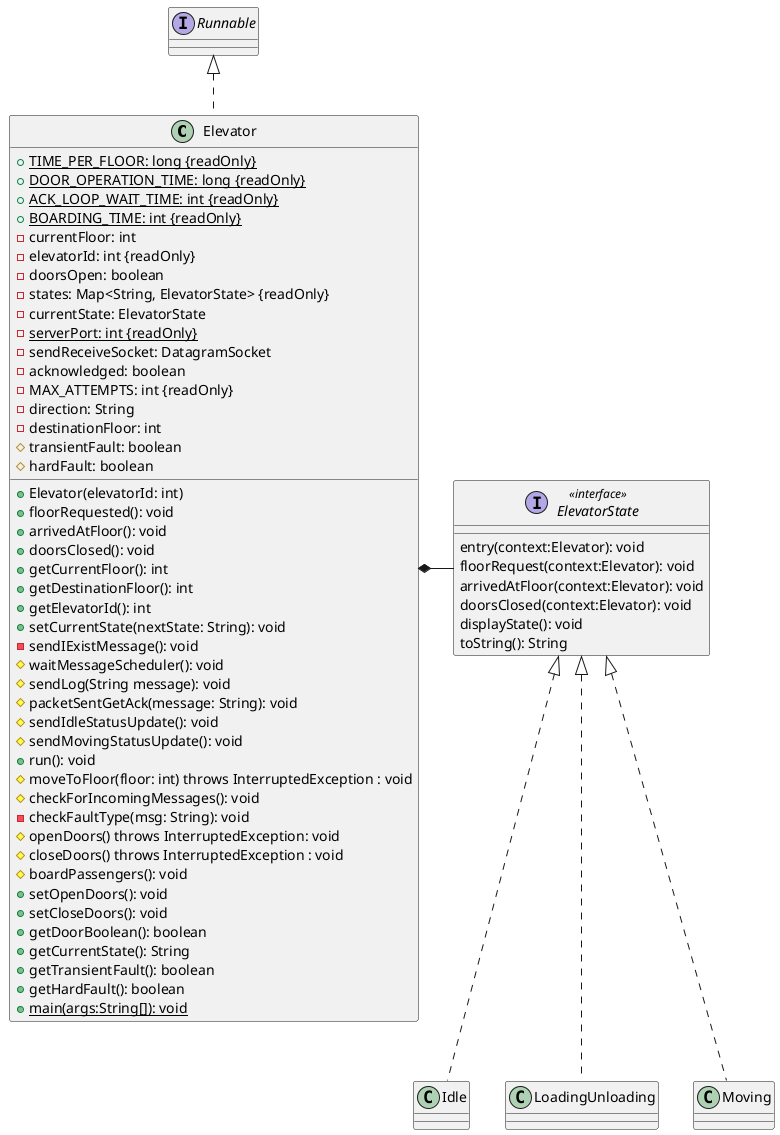 @startuml
'https://plantuml.com/class-diagram
class Elevator
class Idle
class LoadingUnloading
class Moving
interface ElevatorState <<interface>>
Elevator *-right- ElevatorState

interface ElevatorState {
entry(context:Elevator): void
floorRequest(context:Elevator): void
arrivedAtFloor(context:Elevator): void
doorsClosed(context:Elevator): void
displayState(): void
toString(): String
}

class Idle implements ElevatorState {
}

class Moving implements ElevatorState {
}

class LoadingUnloading implements ElevatorState {
}

class Elevator implements Runnable {
+{static} TIME_PER_FLOOR: long {readOnly}
+{static} DOOR_OPERATION_TIME: long {readOnly}
+{static} ACK_LOOP_WAIT_TIME: int {readOnly}
+{static} BOARDING_TIME: int {readOnly}
-currentFloor: int
-elevatorId: int {readOnly}
-doorsOpen: boolean
-states: Map<String, ElevatorState> {readOnly}
-currentState: ElevatorState
-{static} serverPort: int {readOnly}
-sendReceiveSocket: DatagramSocket
-acknowledged: boolean
-MAX_ATTEMPTS: int {readOnly}
-direction: String
-destinationFloor: int
#transientFault: boolean
#hardFault: boolean

+Elevator(elevatorId: int)
+floorRequested(): void
+arrivedAtFloor(): void
+doorsClosed(): void
+getCurrentFloor(): int
+getDestinationFloor(): int
+getElevatorId(): int
+setCurrentState(nextState: String): void
-sendIExistMessage(): void
#waitMessageScheduler(): void
#sendLog(String message): void
#packetSentGetAck(message: String): void
#sendIdleStatusUpdate(): void
#sendMovingStatusUpdate(): void
+run(): void
#moveToFloor(floor: int) throws InterruptedException : void
#checkForIncomingMessages(): void
-checkFaultType(msg: String): void
#openDoors() throws InterruptedException: void
#closeDoors() throws InterruptedException : void
#boardPassengers(): void
+setOpenDoors(): void
+setCloseDoors(): void
+getDoorBoolean(): boolean
+getCurrentState(): String
+getTransientFault(): boolean
+getHardFault(): boolean
+{Static} main(args:String[]): void
}

@enduml